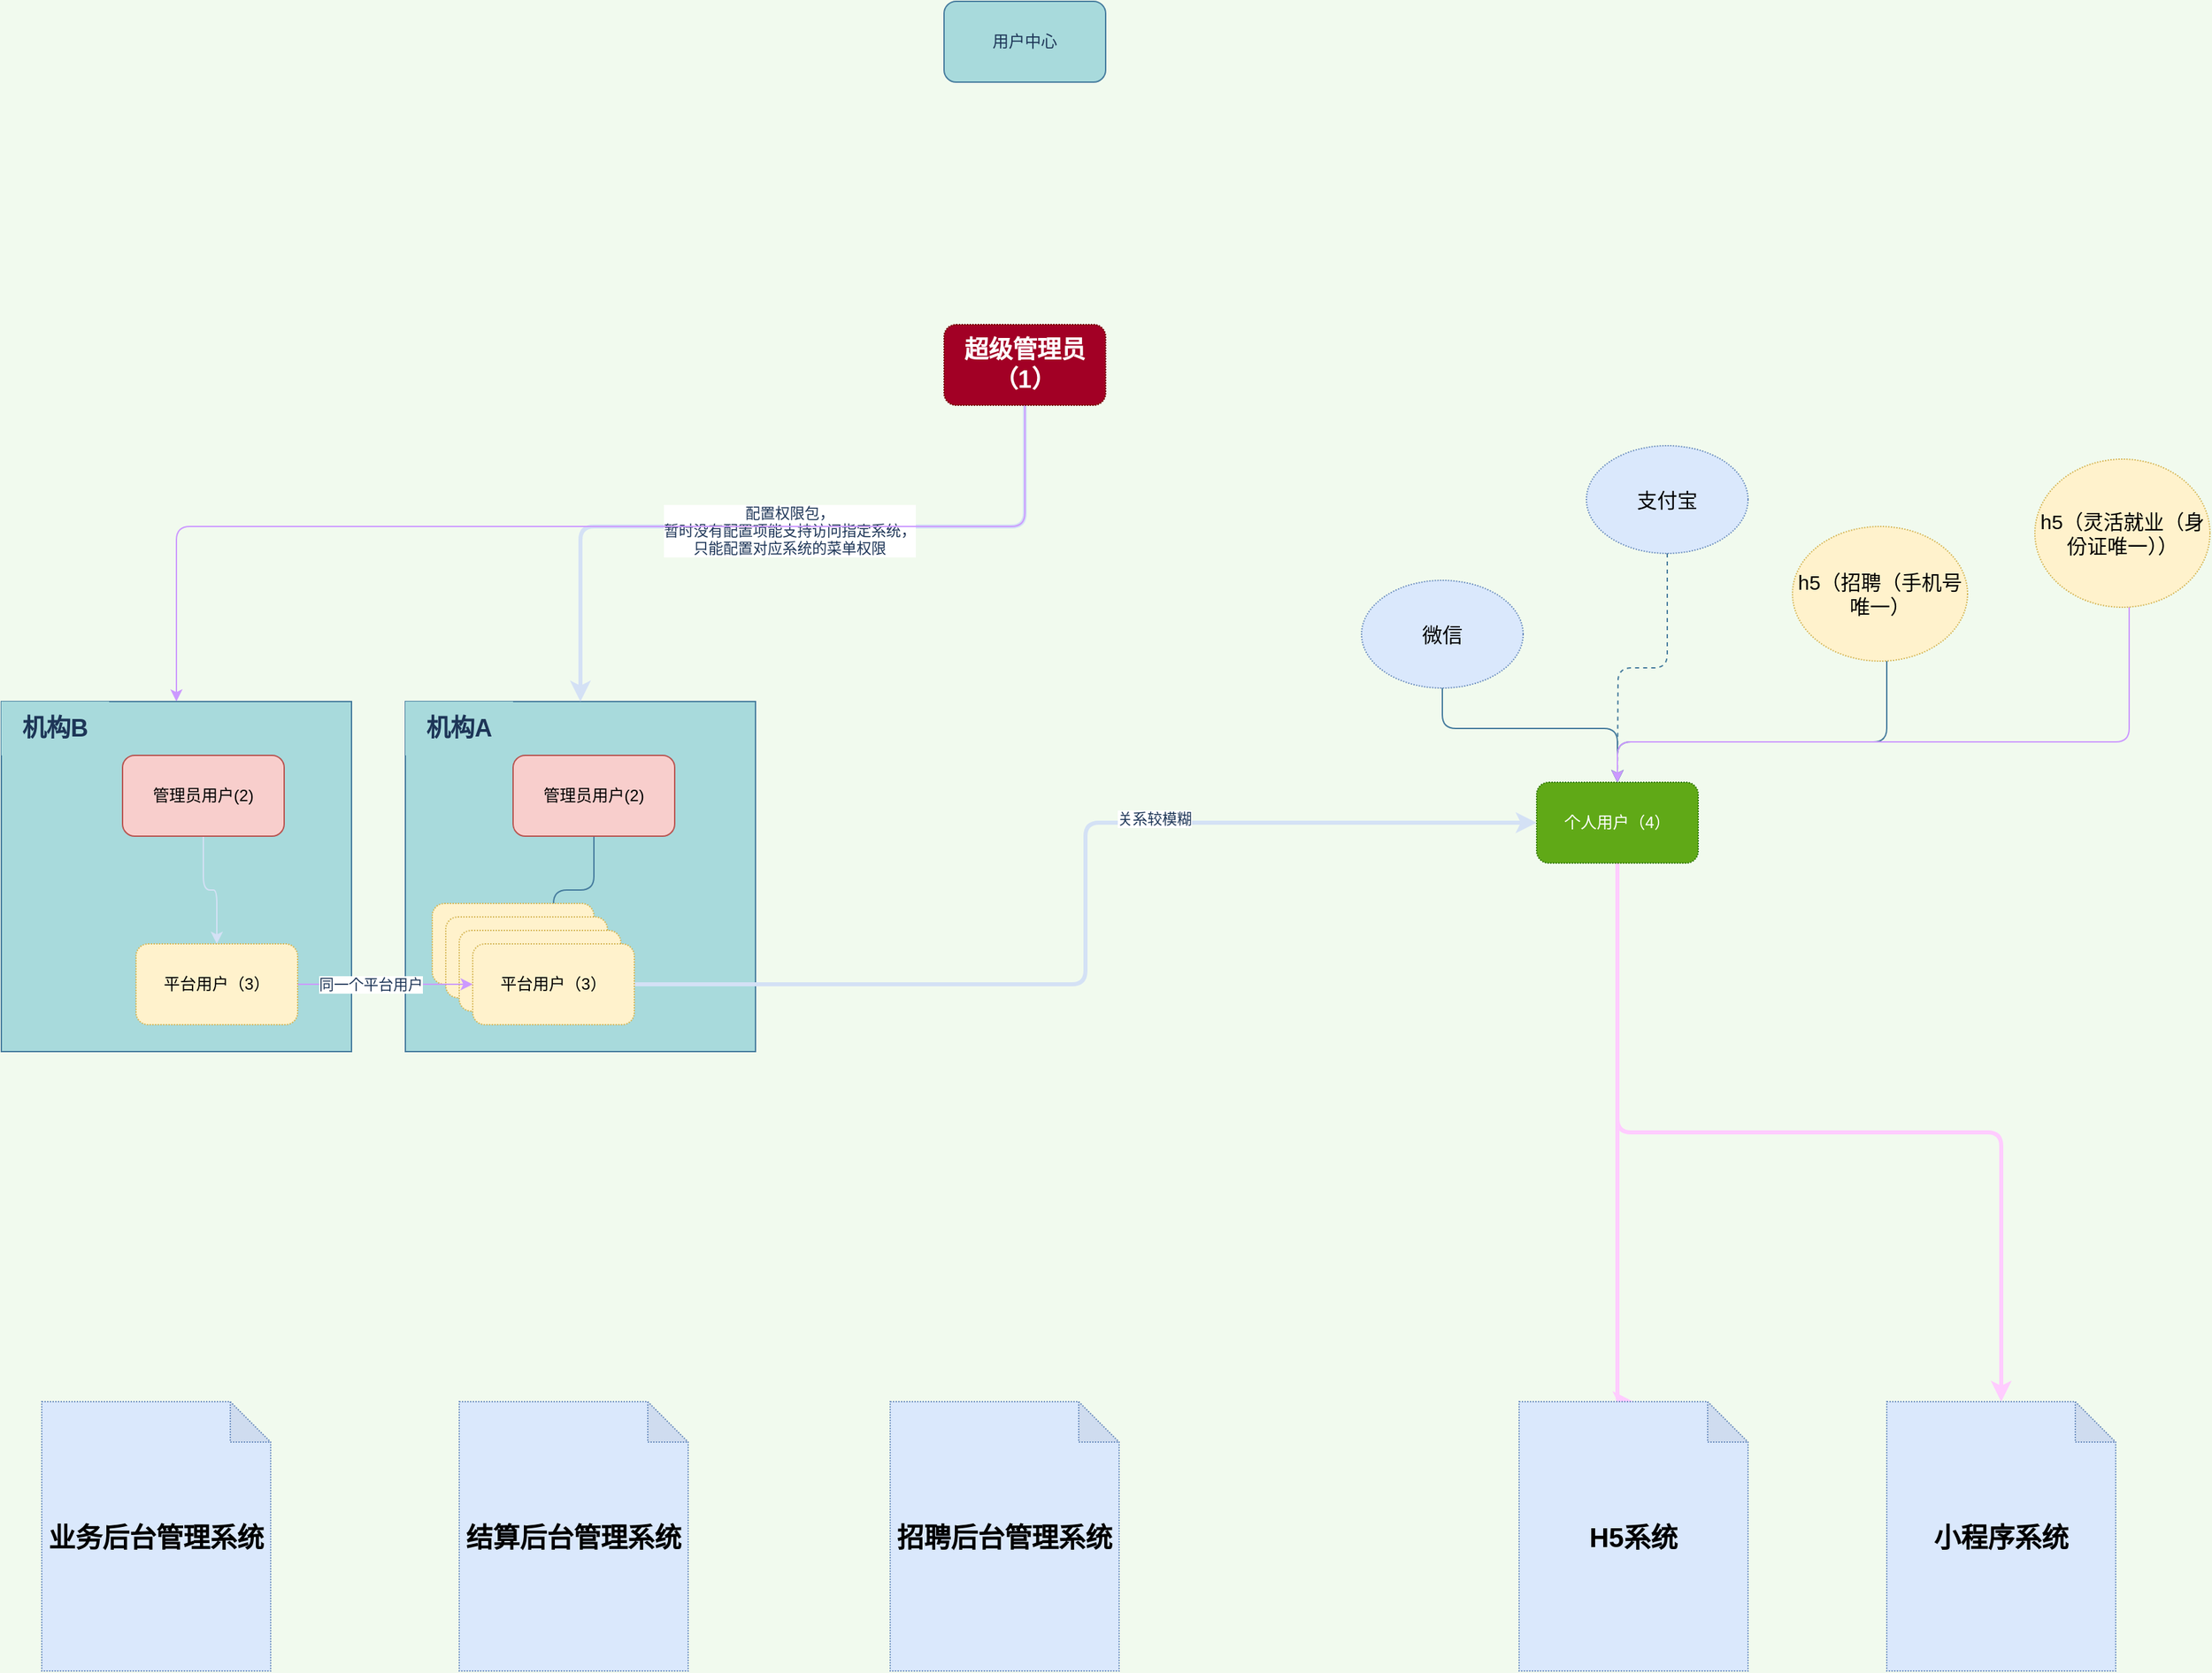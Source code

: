 <mxfile version="14.2.7" type="github">
  <diagram id="7nUUbsPAD171NSKVPP-3" name="Page-1">
    <mxGraphModel dx="2249" dy="1974" grid="1" gridSize="10" guides="1" tooltips="1" connect="1" arrows="1" fold="1" page="1" pageScale="1" pageWidth="827" pageHeight="1169" background="#F1FAEE" math="0" shadow="0">
      <root>
        <mxCell id="0" />
        <mxCell id="1" parent="0" />
        <mxCell id="RK_yV3QGJpCT5wXAtmzq-3" value="用户中心" style="rounded=1;whiteSpace=wrap;html=1;sketch=0;fillColor=#A8DADC;strokeColor=#457B9D;fontColor=#1D3557;" vertex="1" parent="1">
          <mxGeometry x="400" y="-320" width="120" height="60" as="geometry" />
        </mxCell>
        <mxCell id="RK_yV3QGJpCT5wXAtmzq-5" value="" style="whiteSpace=wrap;html=1;aspect=fixed;rounded=0;sketch=0;strokeColor=#457B9D;fillColor=#A8DADC;fontColor=#1D3557;align=left;" vertex="1" parent="1">
          <mxGeometry y="200" width="260" height="260" as="geometry" />
        </mxCell>
        <mxCell id="RK_yV3QGJpCT5wXAtmzq-8" value="&lt;b&gt;&lt;font style=&quot;font-size: 18px&quot;&gt;机构A&lt;/font&gt;&lt;/b&gt;" style="rounded=0;whiteSpace=wrap;html=1;sketch=0;fillColor=#A8DADC;fontColor=#1D3557;dashed=1;dashPattern=1 1;strokeColor=none;" vertex="1" parent="1">
          <mxGeometry y="200" width="80" height="40" as="geometry" />
        </mxCell>
        <mxCell id="RK_yV3QGJpCT5wXAtmzq-14" style="edgeStyle=orthogonalEdgeStyle;curved=0;rounded=1;sketch=0;orthogonalLoop=1;jettySize=auto;html=1;strokeColor=#457B9D;fillColor=#A8DADC;fontColor=#1D3557;" edge="1" parent="1" source="RK_yV3QGJpCT5wXAtmzq-6" target="RK_yV3QGJpCT5wXAtmzq-12">
          <mxGeometry relative="1" as="geometry" />
        </mxCell>
        <mxCell id="RK_yV3QGJpCT5wXAtmzq-6" value="管理员用户(2)" style="rounded=1;whiteSpace=wrap;html=1;sketch=0;strokeColor=#b85450;fillColor=#f8cecc;" vertex="1" parent="1">
          <mxGeometry x="80" y="240" width="120" height="60" as="geometry" />
        </mxCell>
        <mxCell id="RK_yV3QGJpCT5wXAtmzq-9" value="" style="rounded=1;whiteSpace=wrap;html=1;dashed=1;dashPattern=1 1;sketch=0;strokeColor=#d6b656;fillColor=#fff2cc;" vertex="1" parent="1">
          <mxGeometry x="20" y="350" width="120" height="60" as="geometry" />
        </mxCell>
        <mxCell id="RK_yV3QGJpCT5wXAtmzq-10" value="" style="rounded=1;whiteSpace=wrap;html=1;dashed=1;dashPattern=1 1;sketch=0;strokeColor=#d6b656;fillColor=#fff2cc;" vertex="1" parent="1">
          <mxGeometry x="30" y="360" width="120" height="60" as="geometry" />
        </mxCell>
        <mxCell id="RK_yV3QGJpCT5wXAtmzq-11" value="" style="rounded=1;whiteSpace=wrap;html=1;dashed=1;dashPattern=1 1;sketch=0;strokeColor=#d6b656;fillColor=#fff2cc;" vertex="1" parent="1">
          <mxGeometry x="40" y="370" width="120" height="60" as="geometry" />
        </mxCell>
        <mxCell id="RK_yV3QGJpCT5wXAtmzq-34" style="edgeStyle=orthogonalEdgeStyle;curved=0;rounded=1;sketch=0;orthogonalLoop=1;jettySize=auto;html=1;entryX=0;entryY=0.5;entryDx=0;entryDy=0;strokeColor=#D4E1F5;strokeWidth=3;fillColor=#A8DADC;fontColor=#1D3557;" edge="1" parent="1" source="RK_yV3QGJpCT5wXAtmzq-12" target="RK_yV3QGJpCT5wXAtmzq-16">
          <mxGeometry relative="1" as="geometry" />
        </mxCell>
        <mxCell id="RK_yV3QGJpCT5wXAtmzq-35" value="关系较模糊" style="edgeLabel;html=1;align=center;verticalAlign=middle;resizable=0;points=[];fontColor=#1D3557;" vertex="1" connectable="0" parent="RK_yV3QGJpCT5wXAtmzq-34">
          <mxGeometry x="0.281" y="3" relative="1" as="geometry">
            <mxPoint as="offset" />
          </mxGeometry>
        </mxCell>
        <mxCell id="RK_yV3QGJpCT5wXAtmzq-12" value="平台用户（3）" style="rounded=1;whiteSpace=wrap;html=1;dashed=1;dashPattern=1 1;sketch=0;strokeColor=#d6b656;fillColor=#fff2cc;" vertex="1" parent="1">
          <mxGeometry x="50" y="380" width="120" height="60" as="geometry" />
        </mxCell>
        <mxCell id="RK_yV3QGJpCT5wXAtmzq-32" style="edgeStyle=orthogonalEdgeStyle;curved=0;rounded=1;sketch=0;orthogonalLoop=1;jettySize=auto;html=1;entryX=0.5;entryY=0;entryDx=0;entryDy=0;strokeWidth=3;fillColor=#A8DADC;fontColor=#1D3557;strokeColor=#D4E1F5;" edge="1" parent="1" source="RK_yV3QGJpCT5wXAtmzq-15" target="RK_yV3QGJpCT5wXAtmzq-5">
          <mxGeometry relative="1" as="geometry">
            <Array as="points">
              <mxPoint x="460" y="70" />
              <mxPoint x="130" y="70" />
            </Array>
          </mxGeometry>
        </mxCell>
        <mxCell id="RK_yV3QGJpCT5wXAtmzq-33" value="配置权限包，&lt;br&gt;暂时没有配置项能支持访问指定系统，&lt;br&gt;只能配置对应系统的菜单权限" style="edgeLabel;html=1;align=center;verticalAlign=middle;resizable=0;points=[];fontColor=#1D3557;" vertex="1" connectable="0" parent="RK_yV3QGJpCT5wXAtmzq-32">
          <mxGeometry x="-0.036" y="3" relative="1" as="geometry">
            <mxPoint as="offset" />
          </mxGeometry>
        </mxCell>
        <mxCell id="RK_yV3QGJpCT5wXAtmzq-47" style="edgeStyle=orthogonalEdgeStyle;curved=0;rounded=1;sketch=0;orthogonalLoop=1;jettySize=auto;html=1;entryX=0.5;entryY=0;entryDx=0;entryDy=0;strokeColor=#CC99FF;strokeWidth=1;fillColor=#A8DADC;fontColor=#1D3557;" edge="1" parent="1" source="RK_yV3QGJpCT5wXAtmzq-15" target="RK_yV3QGJpCT5wXAtmzq-37">
          <mxGeometry relative="1" as="geometry">
            <Array as="points">
              <mxPoint x="460" y="70" />
              <mxPoint x="-170" y="70" />
            </Array>
          </mxGeometry>
        </mxCell>
        <mxCell id="RK_yV3QGJpCT5wXAtmzq-15" value="&lt;b&gt;&lt;font style=&quot;font-size: 18px&quot;&gt;超级管理员（1）&lt;/font&gt;&lt;/b&gt;" style="rounded=1;whiteSpace=wrap;html=1;dashed=1;dashPattern=1 1;sketch=0;strokeColor=#6F0000;fillColor=#a20025;fontColor=#ffffff;" vertex="1" parent="1">
          <mxGeometry x="400" y="-80" width="120" height="60" as="geometry" />
        </mxCell>
        <mxCell id="RK_yV3QGJpCT5wXAtmzq-30" style="edgeStyle=orthogonalEdgeStyle;curved=0;rounded=1;sketch=0;orthogonalLoop=1;jettySize=auto;html=1;entryX=0.5;entryY=0;entryDx=0;entryDy=0;entryPerimeter=0;fillColor=#A8DADC;fontColor=#1D3557;strokeColor=#FFCCFF;strokeWidth=3;" edge="1" parent="1" source="RK_yV3QGJpCT5wXAtmzq-16" target="RK_yV3QGJpCT5wXAtmzq-19">
          <mxGeometry relative="1" as="geometry">
            <Array as="points">
              <mxPoint x="900" y="720" />
            </Array>
          </mxGeometry>
        </mxCell>
        <mxCell id="RK_yV3QGJpCT5wXAtmzq-31" style="edgeStyle=orthogonalEdgeStyle;curved=0;rounded=1;sketch=0;orthogonalLoop=1;jettySize=auto;html=1;entryX=0.5;entryY=0;entryDx=0;entryDy=0;entryPerimeter=0;fillColor=#A8DADC;fontColor=#1D3557;strokeColor=#FFCCFF;strokeWidth=3;" edge="1" parent="1" source="RK_yV3QGJpCT5wXAtmzq-16" target="RK_yV3QGJpCT5wXAtmzq-25">
          <mxGeometry relative="1" as="geometry">
            <Array as="points">
              <mxPoint x="900" y="520" />
              <mxPoint x="1185" y="520" />
            </Array>
          </mxGeometry>
        </mxCell>
        <mxCell id="RK_yV3QGJpCT5wXAtmzq-16" value="个人用户（4）" style="rounded=1;whiteSpace=wrap;html=1;dashed=1;dashPattern=1 1;sketch=0;strokeColor=#2D7600;fillColor=#60a917;fontColor=#ffffff;" vertex="1" parent="1">
          <mxGeometry x="840" y="260" width="120" height="60" as="geometry" />
        </mxCell>
        <mxCell id="RK_yV3QGJpCT5wXAtmzq-17" value="&lt;b&gt;&lt;font style=&quot;font-size: 20px&quot;&gt;业务后台管理系统&lt;/font&gt;&lt;/b&gt;" style="shape=note;whiteSpace=wrap;html=1;backgroundOutline=1;darkOpacity=0.05;rounded=0;dashed=1;dashPattern=1 1;sketch=0;strokeColor=#6c8ebf;fillColor=#dae8fc;" vertex="1" parent="1">
          <mxGeometry x="-270" y="720" width="170" height="200" as="geometry" />
        </mxCell>
        <mxCell id="RK_yV3QGJpCT5wXAtmzq-18" value="&lt;b&gt;&lt;font style=&quot;font-size: 20px&quot;&gt;结算后台管理系统&lt;/font&gt;&lt;/b&gt;" style="shape=note;whiteSpace=wrap;html=1;backgroundOutline=1;darkOpacity=0.05;rounded=0;dashed=1;dashPattern=1 1;sketch=0;strokeColor=#6c8ebf;fillColor=#dae8fc;" vertex="1" parent="1">
          <mxGeometry x="40" y="720" width="170" height="200" as="geometry" />
        </mxCell>
        <mxCell id="RK_yV3QGJpCT5wXAtmzq-19" value="&lt;b&gt;&lt;font style=&quot;font-size: 20px&quot;&gt;H5系统&lt;/font&gt;&lt;/b&gt;" style="shape=note;whiteSpace=wrap;html=1;backgroundOutline=1;darkOpacity=0.05;rounded=0;dashed=1;dashPattern=1 1;sketch=0;strokeColor=#6c8ebf;fillColor=#dae8fc;" vertex="1" parent="1">
          <mxGeometry x="827" y="720" width="170" height="200" as="geometry" />
        </mxCell>
        <mxCell id="RK_yV3QGJpCT5wXAtmzq-20" value="&lt;b&gt;&lt;font style=&quot;font-size: 20px&quot;&gt;招聘后台管理系统&lt;/font&gt;&lt;/b&gt;" style="shape=note;whiteSpace=wrap;html=1;backgroundOutline=1;darkOpacity=0.05;rounded=0;dashed=1;dashPattern=1 1;sketch=0;strokeColor=#6c8ebf;fillColor=#dae8fc;" vertex="1" parent="1">
          <mxGeometry x="360" y="720" width="170" height="200" as="geometry" />
        </mxCell>
        <mxCell id="RK_yV3QGJpCT5wXAtmzq-23" style="edgeStyle=orthogonalEdgeStyle;curved=0;rounded=1;sketch=0;orthogonalLoop=1;jettySize=auto;html=1;entryX=0.5;entryY=0;entryDx=0;entryDy=0;strokeColor=#457B9D;fillColor=#A8DADC;fontColor=#1D3557;" edge="1" parent="1" source="RK_yV3QGJpCT5wXAtmzq-21" target="RK_yV3QGJpCT5wXAtmzq-16">
          <mxGeometry relative="1" as="geometry">
            <Array as="points">
              <mxPoint x="770" y="220" />
              <mxPoint x="900" y="220" />
            </Array>
          </mxGeometry>
        </mxCell>
        <mxCell id="RK_yV3QGJpCT5wXAtmzq-21" value="&lt;font style=&quot;font-size: 15px&quot;&gt;微信&lt;/font&gt;" style="ellipse;whiteSpace=wrap;html=1;rounded=0;dashed=1;dashPattern=1 1;sketch=0;strokeColor=#6c8ebf;fillColor=#dae8fc;" vertex="1" parent="1">
          <mxGeometry x="710" y="110" width="120" height="80" as="geometry" />
        </mxCell>
        <mxCell id="RK_yV3QGJpCT5wXAtmzq-24" style="edgeStyle=orthogonalEdgeStyle;curved=0;rounded=1;sketch=0;orthogonalLoop=1;jettySize=auto;html=1;strokeColor=#457B9D;fillColor=#A8DADC;fontColor=#1D3557;dashed=1;" edge="1" parent="1" source="RK_yV3QGJpCT5wXAtmzq-22">
          <mxGeometry relative="1" as="geometry">
            <mxPoint x="900" y="260" as="targetPoint" />
          </mxGeometry>
        </mxCell>
        <mxCell id="RK_yV3QGJpCT5wXAtmzq-22" value="&lt;font style=&quot;font-size: 15px&quot;&gt;支付宝&lt;/font&gt;" style="ellipse;whiteSpace=wrap;html=1;rounded=0;dashed=1;dashPattern=1 1;sketch=0;strokeColor=#6c8ebf;fillColor=#dae8fc;" vertex="1" parent="1">
          <mxGeometry x="877" y="10" width="120" height="80" as="geometry" />
        </mxCell>
        <mxCell id="RK_yV3QGJpCT5wXAtmzq-25" value="&lt;b&gt;&lt;font style=&quot;font-size: 20px&quot;&gt;小程序系统&lt;/font&gt;&lt;/b&gt;" style="shape=note;whiteSpace=wrap;html=1;backgroundOutline=1;darkOpacity=0.05;rounded=0;dashed=1;dashPattern=1 1;sketch=0;strokeColor=#6c8ebf;fillColor=#dae8fc;" vertex="1" parent="1">
          <mxGeometry x="1100" y="720" width="170" height="200" as="geometry" />
        </mxCell>
        <mxCell id="RK_yV3QGJpCT5wXAtmzq-27" style="edgeStyle=orthogonalEdgeStyle;curved=0;rounded=1;sketch=0;orthogonalLoop=1;jettySize=auto;html=1;entryX=0.5;entryY=0;entryDx=0;entryDy=0;strokeColor=#457B9D;fillColor=#A8DADC;fontColor=#1D3557;" edge="1" parent="1" source="RK_yV3QGJpCT5wXAtmzq-26" target="RK_yV3QGJpCT5wXAtmzq-16">
          <mxGeometry relative="1" as="geometry">
            <Array as="points">
              <mxPoint x="1100" y="230" />
              <mxPoint x="900" y="230" />
            </Array>
          </mxGeometry>
        </mxCell>
        <mxCell id="RK_yV3QGJpCT5wXAtmzq-26" value="&lt;font style=&quot;font-size: 15px&quot;&gt;h5（招聘（手机号唯一）&lt;/font&gt;" style="ellipse;whiteSpace=wrap;html=1;rounded=0;dashed=1;dashPattern=1 1;sketch=0;strokeColor=#d6b656;fillColor=#fff2cc;" vertex="1" parent="1">
          <mxGeometry x="1030" y="70" width="130" height="100" as="geometry" />
        </mxCell>
        <mxCell id="RK_yV3QGJpCT5wXAtmzq-37" value="" style="whiteSpace=wrap;html=1;aspect=fixed;rounded=0;sketch=0;strokeColor=#457B9D;fillColor=#A8DADC;fontColor=#1D3557;align=left;" vertex="1" parent="1">
          <mxGeometry x="-300" y="200" width="260" height="260" as="geometry" />
        </mxCell>
        <mxCell id="RK_yV3QGJpCT5wXAtmzq-39" value="&lt;b&gt;&lt;font style=&quot;font-size: 18px&quot;&gt;机构B&lt;/font&gt;&lt;/b&gt;" style="rounded=0;whiteSpace=wrap;html=1;sketch=0;fillColor=#A8DADC;fontColor=#1D3557;dashed=1;dashPattern=1 1;strokeColor=none;" vertex="1" parent="1">
          <mxGeometry x="-300" y="200" width="80" height="40" as="geometry" />
        </mxCell>
        <mxCell id="RK_yV3QGJpCT5wXAtmzq-42" style="edgeStyle=orthogonalEdgeStyle;curved=0;rounded=1;sketch=0;orthogonalLoop=1;jettySize=auto;html=1;strokeColor=#D4E1F5;strokeWidth=1;fillColor=#A8DADC;fontColor=#1D3557;" edge="1" parent="1" source="RK_yV3QGJpCT5wXAtmzq-40" target="RK_yV3QGJpCT5wXAtmzq-41">
          <mxGeometry relative="1" as="geometry" />
        </mxCell>
        <mxCell id="RK_yV3QGJpCT5wXAtmzq-40" value="管理员用户(2)" style="rounded=1;whiteSpace=wrap;html=1;sketch=0;strokeColor=#b85450;fillColor=#f8cecc;" vertex="1" parent="1">
          <mxGeometry x="-210" y="240" width="120" height="60" as="geometry" />
        </mxCell>
        <mxCell id="RK_yV3QGJpCT5wXAtmzq-48" style="edgeStyle=orthogonalEdgeStyle;curved=0;rounded=1;sketch=0;orthogonalLoop=1;jettySize=auto;html=1;entryX=0;entryY=0.5;entryDx=0;entryDy=0;strokeColor=#CC99FF;strokeWidth=1;fillColor=#A8DADC;fontColor=#1D3557;" edge="1" parent="1" source="RK_yV3QGJpCT5wXAtmzq-41" target="RK_yV3QGJpCT5wXAtmzq-12">
          <mxGeometry relative="1" as="geometry" />
        </mxCell>
        <mxCell id="RK_yV3QGJpCT5wXAtmzq-49" value="同一个平台用户" style="edgeLabel;html=1;align=center;verticalAlign=middle;resizable=0;points=[];fontColor=#1D3557;" vertex="1" connectable="0" parent="RK_yV3QGJpCT5wXAtmzq-48">
          <mxGeometry x="-0.169" relative="1" as="geometry">
            <mxPoint as="offset" />
          </mxGeometry>
        </mxCell>
        <mxCell id="RK_yV3QGJpCT5wXAtmzq-41" value="平台用户（3）" style="rounded=1;whiteSpace=wrap;html=1;dashed=1;dashPattern=1 1;sketch=0;strokeColor=#d6b656;fillColor=#fff2cc;" vertex="1" parent="1">
          <mxGeometry x="-200" y="380" width="120" height="60" as="geometry" />
        </mxCell>
        <mxCell id="RK_yV3QGJpCT5wXAtmzq-46" style="edgeStyle=orthogonalEdgeStyle;curved=0;rounded=1;sketch=0;orthogonalLoop=1;jettySize=auto;html=1;strokeColor=#CC99FF;strokeWidth=1;fillColor=#A8DADC;fontColor=#1D3557;" edge="1" parent="1" source="RK_yV3QGJpCT5wXAtmzq-45" target="RK_yV3QGJpCT5wXAtmzq-16">
          <mxGeometry relative="1" as="geometry">
            <Array as="points">
              <mxPoint x="1280" y="230" />
              <mxPoint x="900" y="230" />
            </Array>
          </mxGeometry>
        </mxCell>
        <mxCell id="RK_yV3QGJpCT5wXAtmzq-45" value="&lt;font style=&quot;font-size: 15px&quot;&gt;h5（灵活就业（身份证唯一））&lt;/font&gt;" style="ellipse;whiteSpace=wrap;html=1;rounded=0;dashed=1;dashPattern=1 1;sketch=0;strokeColor=#d6b656;fillColor=#fff2cc;" vertex="1" parent="1">
          <mxGeometry x="1210" y="20" width="130" height="110" as="geometry" />
        </mxCell>
      </root>
    </mxGraphModel>
  </diagram>
</mxfile>
